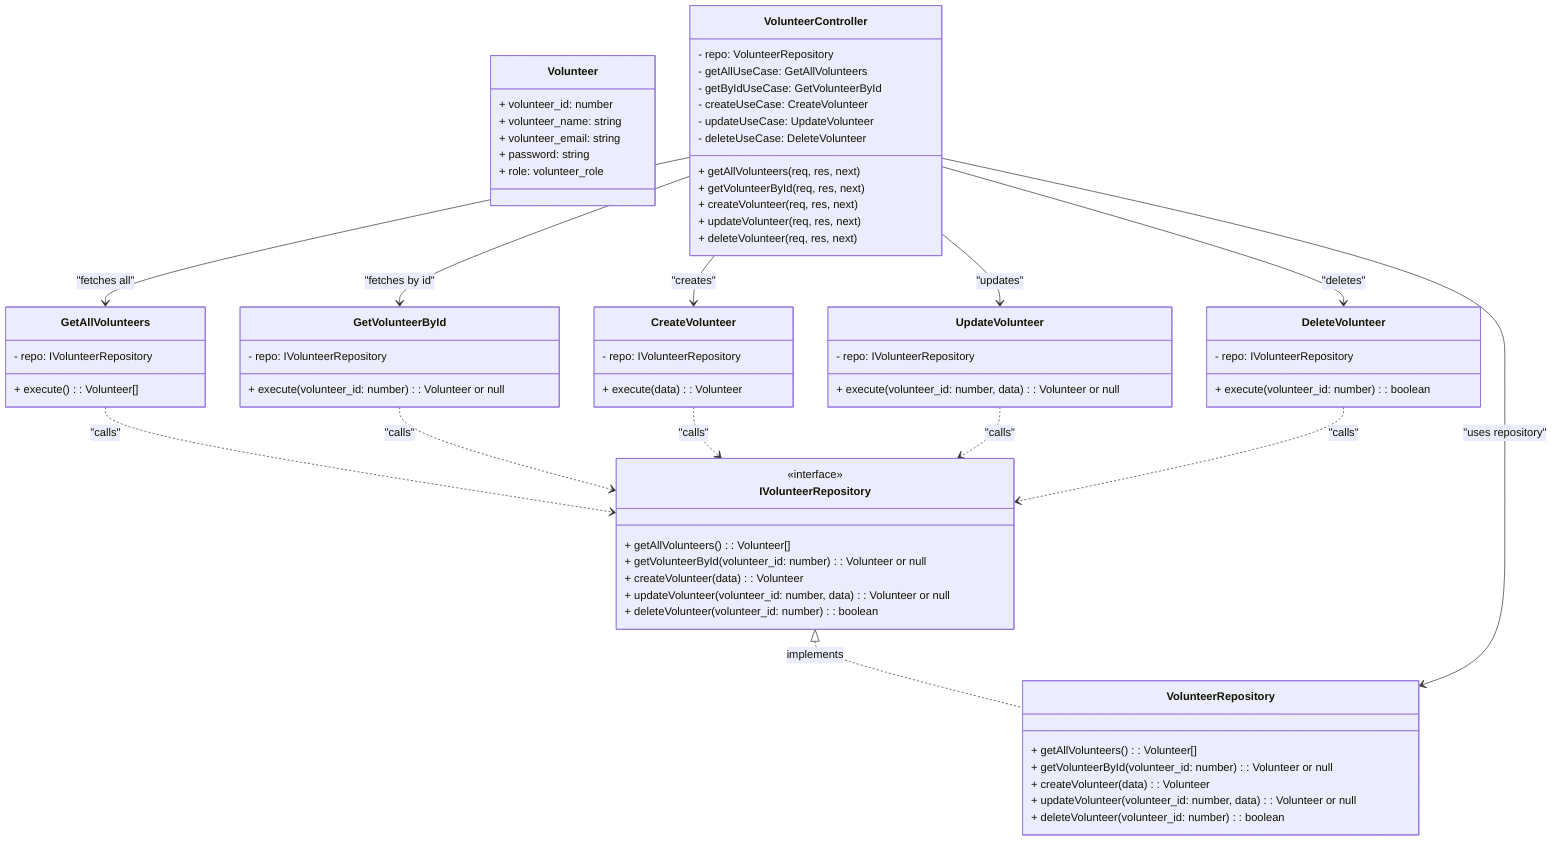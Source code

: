 %% docs\diagrams\volunteer.mmd

classDiagram
    class Volunteer {
        + volunteer_id: number
        + volunteer_name: string
        + volunteer_email: string
        + password: string
        + role: volunteer_role
    }

    class VolunteerController {
        - repo: VolunteerRepository
        - getAllUseCase: GetAllVolunteers
        - getByIdUseCase: GetVolunteerById
        - createUseCase: CreateVolunteer
        - updateUseCase: UpdateVolunteer
        - deleteUseCase: DeleteVolunteer
        + getAllVolunteers(req, res, next)
        + getVolunteerById(req, res, next)
        + createVolunteer(req, res, next)
        + updateVolunteer(req, res, next)
        + deleteVolunteer(req, res, next)
    }

    class GetAllVolunteers {
        - repo: IVolunteerRepository
        + execute(): Volunteer[]
    }

    class GetVolunteerById {
        - repo: IVolunteerRepository
        + execute(volunteer_id: number): Volunteer or null
    }

    class CreateVolunteer {
        - repo: IVolunteerRepository
        + execute(data): Volunteer
    }

    class UpdateVolunteer {
        - repo: IVolunteerRepository
        + execute(volunteer_id: number, data): Volunteer or null
    }

    class DeleteVolunteer {
        - repo: IVolunteerRepository
        + execute(volunteer_id: number): boolean
    }

    class IVolunteerRepository {
        <<interface>>
        + getAllVolunteers(): Volunteer[]
        + getVolunteerById(volunteer_id: number): Volunteer or null
        + createVolunteer(data): Volunteer
        + updateVolunteer(volunteer_id: number, data): Volunteer or null
        + deleteVolunteer(volunteer_id: number): boolean
    }

    class VolunteerRepository {
        + getAllVolunteers(): Volunteer[]
        + getVolunteerById(volunteer_id: number): Volunteer or null
        + createVolunteer(data): Volunteer
        + updateVolunteer(volunteer_id: number, data): Volunteer or null
        + deleteVolunteer(volunteer_id: number): boolean
    }

    IVolunteerRepository <|.. VolunteerRepository : implements
    VolunteerController --> GetAllVolunteers : "fetches all"
    VolunteerController --> GetVolunteerById : "fetches by id"
    VolunteerController --> CreateVolunteer : "creates"
    VolunteerController --> UpdateVolunteer : "updates"
    VolunteerController --> DeleteVolunteer : "deletes"
    VolunteerController --> VolunteerRepository : "uses repository"
    GetAllVolunteers ..> IVolunteerRepository : "calls"
    GetVolunteerById ..> IVolunteerRepository : "calls"
    CreateVolunteer ..> IVolunteerRepository : "calls"
    UpdateVolunteer ..> IVolunteerRepository : "calls"
    DeleteVolunteer ..> IVolunteerRepository : "calls"